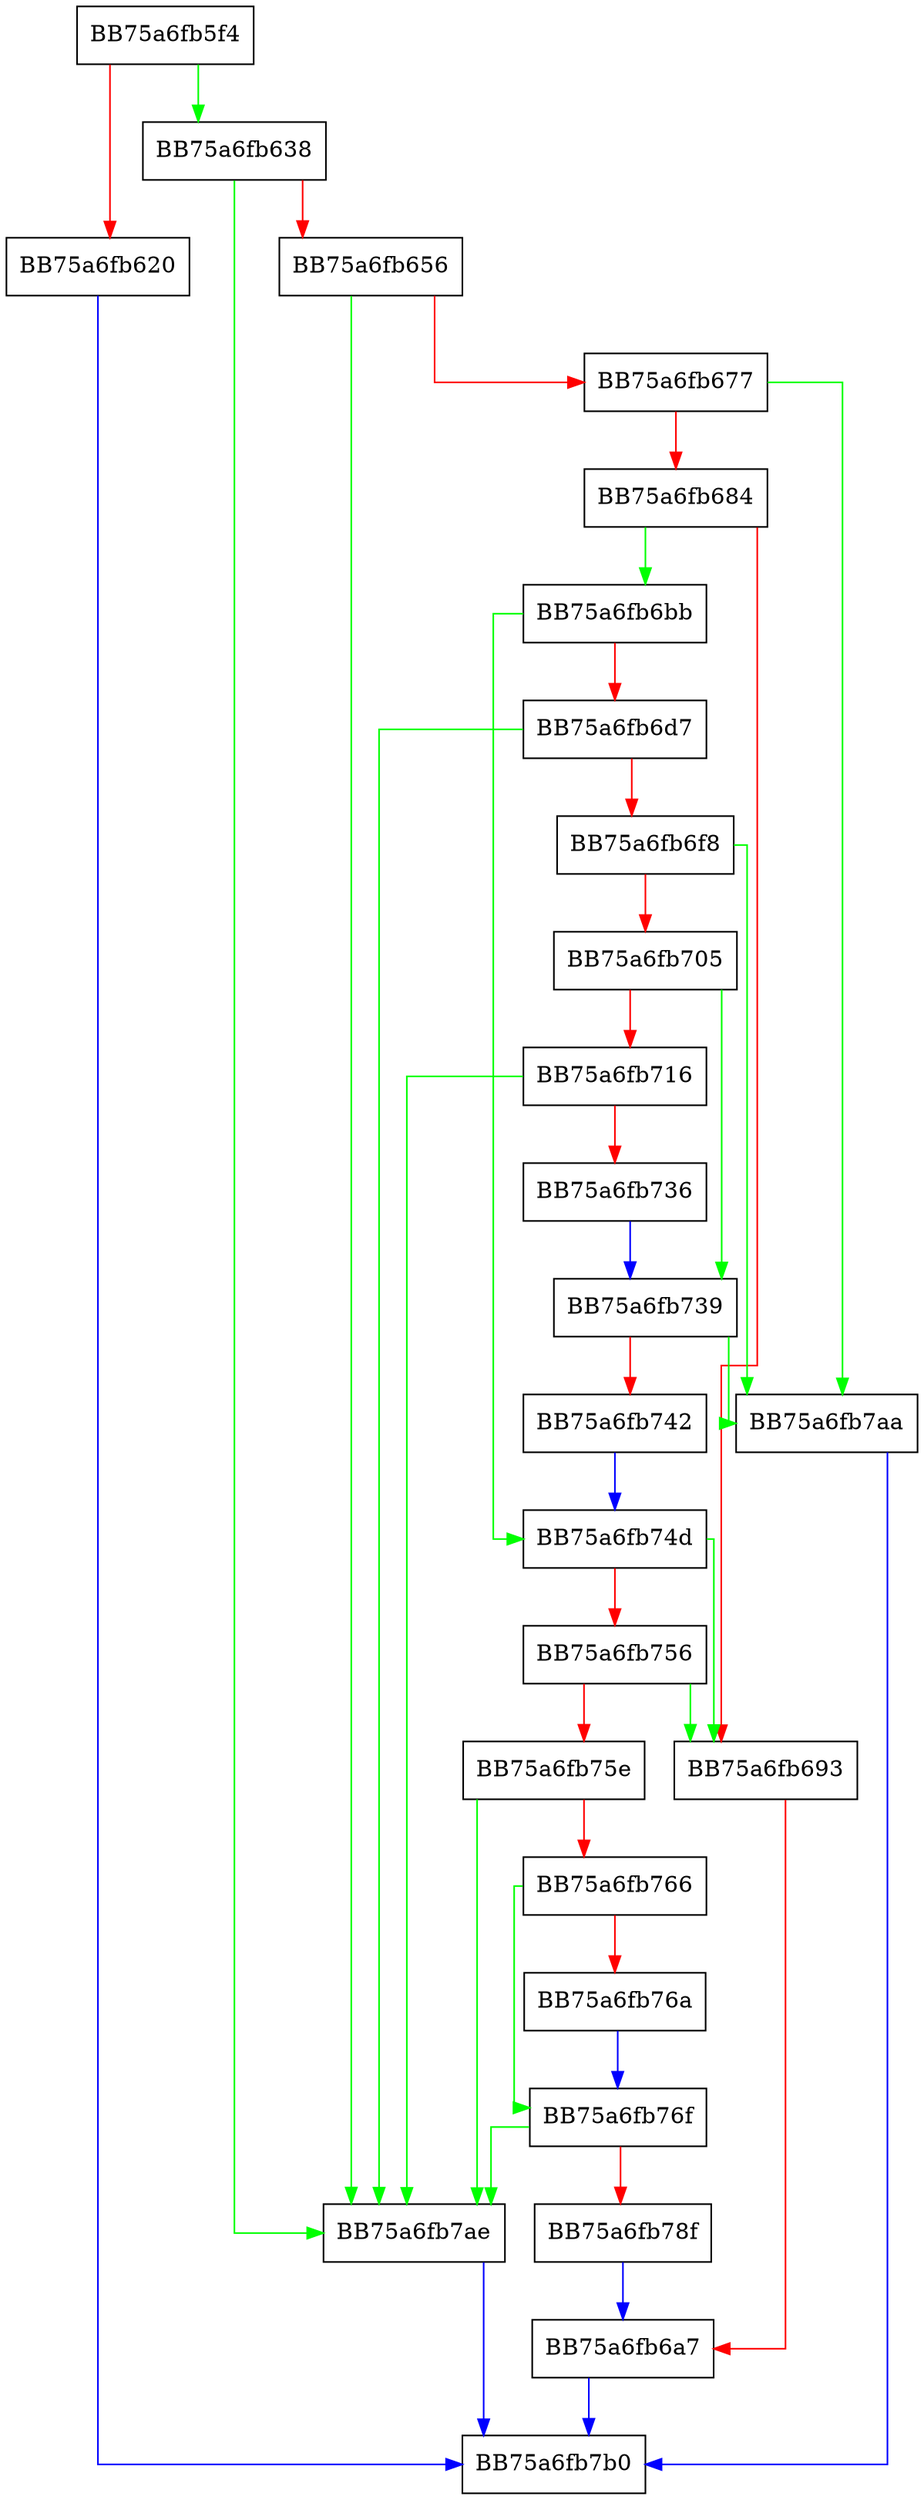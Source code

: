 digraph substr {
  node [shape="box"];
  graph [splines=ortho];
  BB75a6fb5f4 -> BB75a6fb638 [color="green"];
  BB75a6fb5f4 -> BB75a6fb620 [color="red"];
  BB75a6fb620 -> BB75a6fb7b0 [color="blue"];
  BB75a6fb638 -> BB75a6fb7ae [color="green"];
  BB75a6fb638 -> BB75a6fb656 [color="red"];
  BB75a6fb656 -> BB75a6fb7ae [color="green"];
  BB75a6fb656 -> BB75a6fb677 [color="red"];
  BB75a6fb677 -> BB75a6fb7aa [color="green"];
  BB75a6fb677 -> BB75a6fb684 [color="red"];
  BB75a6fb684 -> BB75a6fb6bb [color="green"];
  BB75a6fb684 -> BB75a6fb693 [color="red"];
  BB75a6fb693 -> BB75a6fb6a7 [color="red"];
  BB75a6fb6a7 -> BB75a6fb7b0 [color="blue"];
  BB75a6fb6bb -> BB75a6fb74d [color="green"];
  BB75a6fb6bb -> BB75a6fb6d7 [color="red"];
  BB75a6fb6d7 -> BB75a6fb7ae [color="green"];
  BB75a6fb6d7 -> BB75a6fb6f8 [color="red"];
  BB75a6fb6f8 -> BB75a6fb7aa [color="green"];
  BB75a6fb6f8 -> BB75a6fb705 [color="red"];
  BB75a6fb705 -> BB75a6fb739 [color="green"];
  BB75a6fb705 -> BB75a6fb716 [color="red"];
  BB75a6fb716 -> BB75a6fb7ae [color="green"];
  BB75a6fb716 -> BB75a6fb736 [color="red"];
  BB75a6fb736 -> BB75a6fb739 [color="blue"];
  BB75a6fb739 -> BB75a6fb7aa [color="green"];
  BB75a6fb739 -> BB75a6fb742 [color="red"];
  BB75a6fb742 -> BB75a6fb74d [color="blue"];
  BB75a6fb74d -> BB75a6fb693 [color="green"];
  BB75a6fb74d -> BB75a6fb756 [color="red"];
  BB75a6fb756 -> BB75a6fb693 [color="green"];
  BB75a6fb756 -> BB75a6fb75e [color="red"];
  BB75a6fb75e -> BB75a6fb7ae [color="green"];
  BB75a6fb75e -> BB75a6fb766 [color="red"];
  BB75a6fb766 -> BB75a6fb76f [color="green"];
  BB75a6fb766 -> BB75a6fb76a [color="red"];
  BB75a6fb76a -> BB75a6fb76f [color="blue"];
  BB75a6fb76f -> BB75a6fb7ae [color="green"];
  BB75a6fb76f -> BB75a6fb78f [color="red"];
  BB75a6fb78f -> BB75a6fb6a7 [color="blue"];
  BB75a6fb7aa -> BB75a6fb7b0 [color="blue"];
  BB75a6fb7ae -> BB75a6fb7b0 [color="blue"];
}